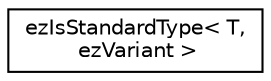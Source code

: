 digraph "Graphical Class Hierarchy"
{
 // LATEX_PDF_SIZE
  edge [fontname="Helvetica",fontsize="10",labelfontname="Helvetica",labelfontsize="10"];
  node [fontname="Helvetica",fontsize="10",shape=record];
  rankdir="LR";
  Node0 [label="ezIsStandardType\< T,\l ezVariant \>",height=0.2,width=0.4,color="black", fillcolor="white", style="filled",URL="$d2/df6/structez_is_standard_type_3_01_t_00_01ez_variant_01_4.htm",tooltip=" "];
}
